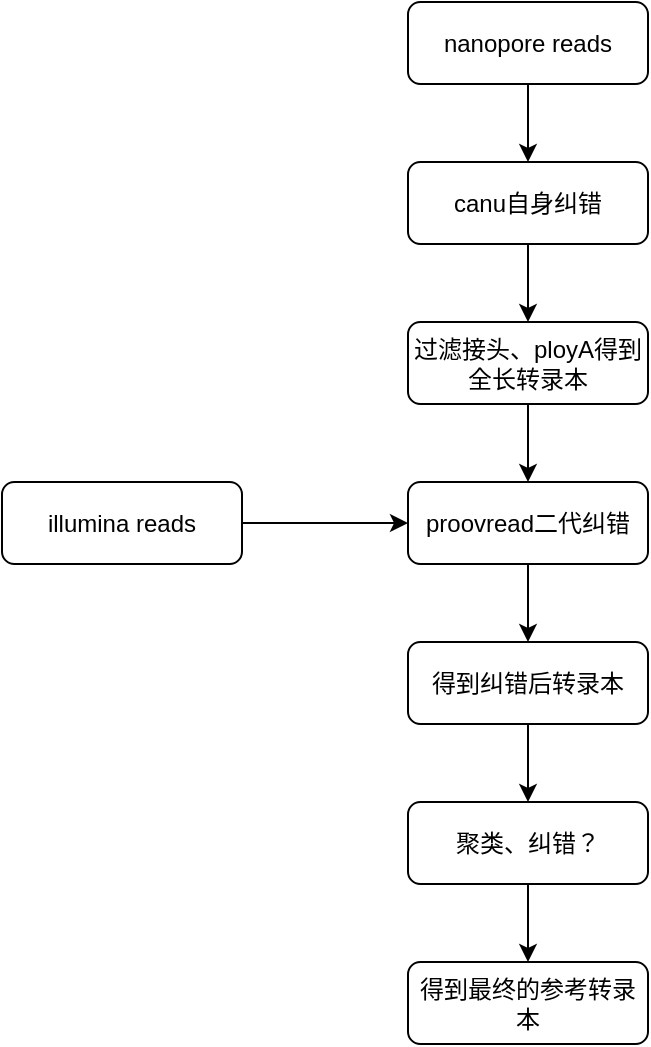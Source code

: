 <mxfile version="10.6.3" type="github"><diagram id="gMsR0AypH0pyRmnMrgNG" name="Page-1"><mxGraphModel dx="1092" dy="773" grid="1" gridSize="10" guides="1" tooltips="1" connect="1" arrows="1" fold="1" page="1" pageScale="1" pageWidth="827" pageHeight="1169" math="0" shadow="0"><root><mxCell id="0"/><mxCell id="1" parent="0"/><mxCell id="wz03F4Ci3U5F8acuXTOM-4" value="" style="edgeStyle=orthogonalEdgeStyle;rounded=0;orthogonalLoop=1;jettySize=auto;html=1;" edge="1" parent="1" source="wz03F4Ci3U5F8acuXTOM-1" target="wz03F4Ci3U5F8acuXTOM-3"><mxGeometry relative="1" as="geometry"/></mxCell><mxCell id="wz03F4Ci3U5F8acuXTOM-1" value="nanopore reads" style="rounded=1;whiteSpace=wrap;html=1;" vertex="1" parent="1"><mxGeometry x="403" y="40" width="120" height="41" as="geometry"/></mxCell><mxCell id="wz03F4Ci3U5F8acuXTOM-6" value="" style="edgeStyle=orthogonalEdgeStyle;rounded=0;orthogonalLoop=1;jettySize=auto;html=1;" edge="1" parent="1" source="wz03F4Ci3U5F8acuXTOM-3" target="wz03F4Ci3U5F8acuXTOM-5"><mxGeometry relative="1" as="geometry"/></mxCell><mxCell id="wz03F4Ci3U5F8acuXTOM-3" value="canu自身纠错" style="rounded=1;whiteSpace=wrap;html=1;" vertex="1" parent="1"><mxGeometry x="403" y="120" width="120" height="41" as="geometry"/></mxCell><mxCell id="wz03F4Ci3U5F8acuXTOM-8" value="" style="edgeStyle=orthogonalEdgeStyle;rounded=0;orthogonalLoop=1;jettySize=auto;html=1;" edge="1" parent="1" source="wz03F4Ci3U5F8acuXTOM-5" target="wz03F4Ci3U5F8acuXTOM-7"><mxGeometry relative="1" as="geometry"/></mxCell><mxCell id="wz03F4Ci3U5F8acuXTOM-5" value="过滤接头、ployA得到全长转录本" style="rounded=1;whiteSpace=wrap;html=1;" vertex="1" parent="1"><mxGeometry x="403" y="200" width="120" height="41" as="geometry"/></mxCell><mxCell id="wz03F4Ci3U5F8acuXTOM-11" value="" style="edgeStyle=orthogonalEdgeStyle;rounded=0;orthogonalLoop=1;jettySize=auto;html=1;" edge="1" parent="1" source="wz03F4Ci3U5F8acuXTOM-7" target="wz03F4Ci3U5F8acuXTOM-10"><mxGeometry relative="1" as="geometry"/></mxCell><mxCell id="wz03F4Ci3U5F8acuXTOM-7" value="proovread二代纠错" style="rounded=1;whiteSpace=wrap;html=1;" vertex="1" parent="1"><mxGeometry x="403" y="280" width="120" height="41" as="geometry"/></mxCell><mxCell id="wz03F4Ci3U5F8acuXTOM-13" value="" style="edgeStyle=orthogonalEdgeStyle;rounded=0;orthogonalLoop=1;jettySize=auto;html=1;" edge="1" parent="1" source="wz03F4Ci3U5F8acuXTOM-10" target="wz03F4Ci3U5F8acuXTOM-12"><mxGeometry relative="1" as="geometry"/></mxCell><mxCell id="wz03F4Ci3U5F8acuXTOM-10" value="得到纠错后转录本" style="rounded=1;whiteSpace=wrap;html=1;" vertex="1" parent="1"><mxGeometry x="403" y="360" width="120" height="41" as="geometry"/></mxCell><mxCell id="wz03F4Ci3U5F8acuXTOM-15" value="" style="edgeStyle=orthogonalEdgeStyle;rounded=0;orthogonalLoop=1;jettySize=auto;html=1;" edge="1" parent="1" source="wz03F4Ci3U5F8acuXTOM-12" target="wz03F4Ci3U5F8acuXTOM-14"><mxGeometry relative="1" as="geometry"/></mxCell><mxCell id="wz03F4Ci3U5F8acuXTOM-12" value="聚类、纠错？" style="rounded=1;whiteSpace=wrap;html=1;" vertex="1" parent="1"><mxGeometry x="403" y="440" width="120" height="41" as="geometry"/></mxCell><mxCell id="wz03F4Ci3U5F8acuXTOM-14" value="得到最终的参考转录本" style="rounded=1;whiteSpace=wrap;html=1;" vertex="1" parent="1"><mxGeometry x="403" y="520" width="120" height="41" as="geometry"/></mxCell><mxCell id="wz03F4Ci3U5F8acuXTOM-9" style="edgeStyle=orthogonalEdgeStyle;rounded=0;orthogonalLoop=1;jettySize=auto;html=1;entryX=0;entryY=0.5;entryDx=0;entryDy=0;" edge="1" parent="1" source="wz03F4Ci3U5F8acuXTOM-2" target="wz03F4Ci3U5F8acuXTOM-7"><mxGeometry relative="1" as="geometry"/></mxCell><mxCell id="wz03F4Ci3U5F8acuXTOM-2" value="illumina reads" style="rounded=1;whiteSpace=wrap;html=1;" vertex="1" parent="1"><mxGeometry x="200" y="280" width="120" height="41" as="geometry"/></mxCell></root></mxGraphModel></diagram></mxfile>